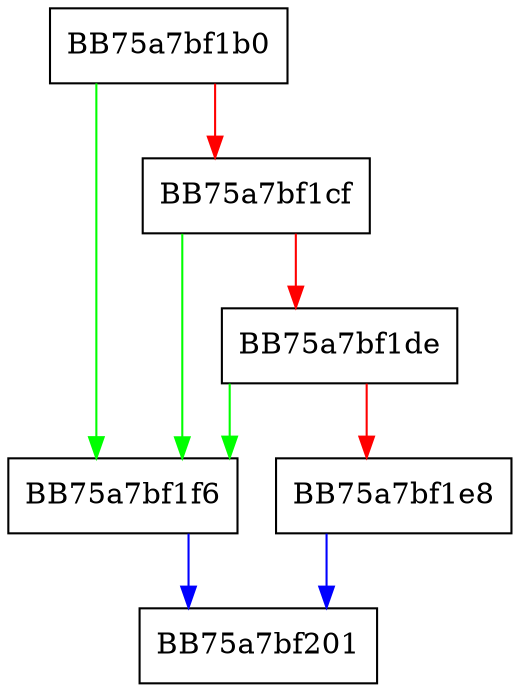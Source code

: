 digraph __acrt_initialize_clock {
  node [shape="box"];
  graph [splines=ortho];
  BB75a7bf1b0 -> BB75a7bf1f6 [color="green"];
  BB75a7bf1b0 -> BB75a7bf1cf [color="red"];
  BB75a7bf1cf -> BB75a7bf1f6 [color="green"];
  BB75a7bf1cf -> BB75a7bf1de [color="red"];
  BB75a7bf1de -> BB75a7bf1f6 [color="green"];
  BB75a7bf1de -> BB75a7bf1e8 [color="red"];
  BB75a7bf1e8 -> BB75a7bf201 [color="blue"];
  BB75a7bf1f6 -> BB75a7bf201 [color="blue"];
}